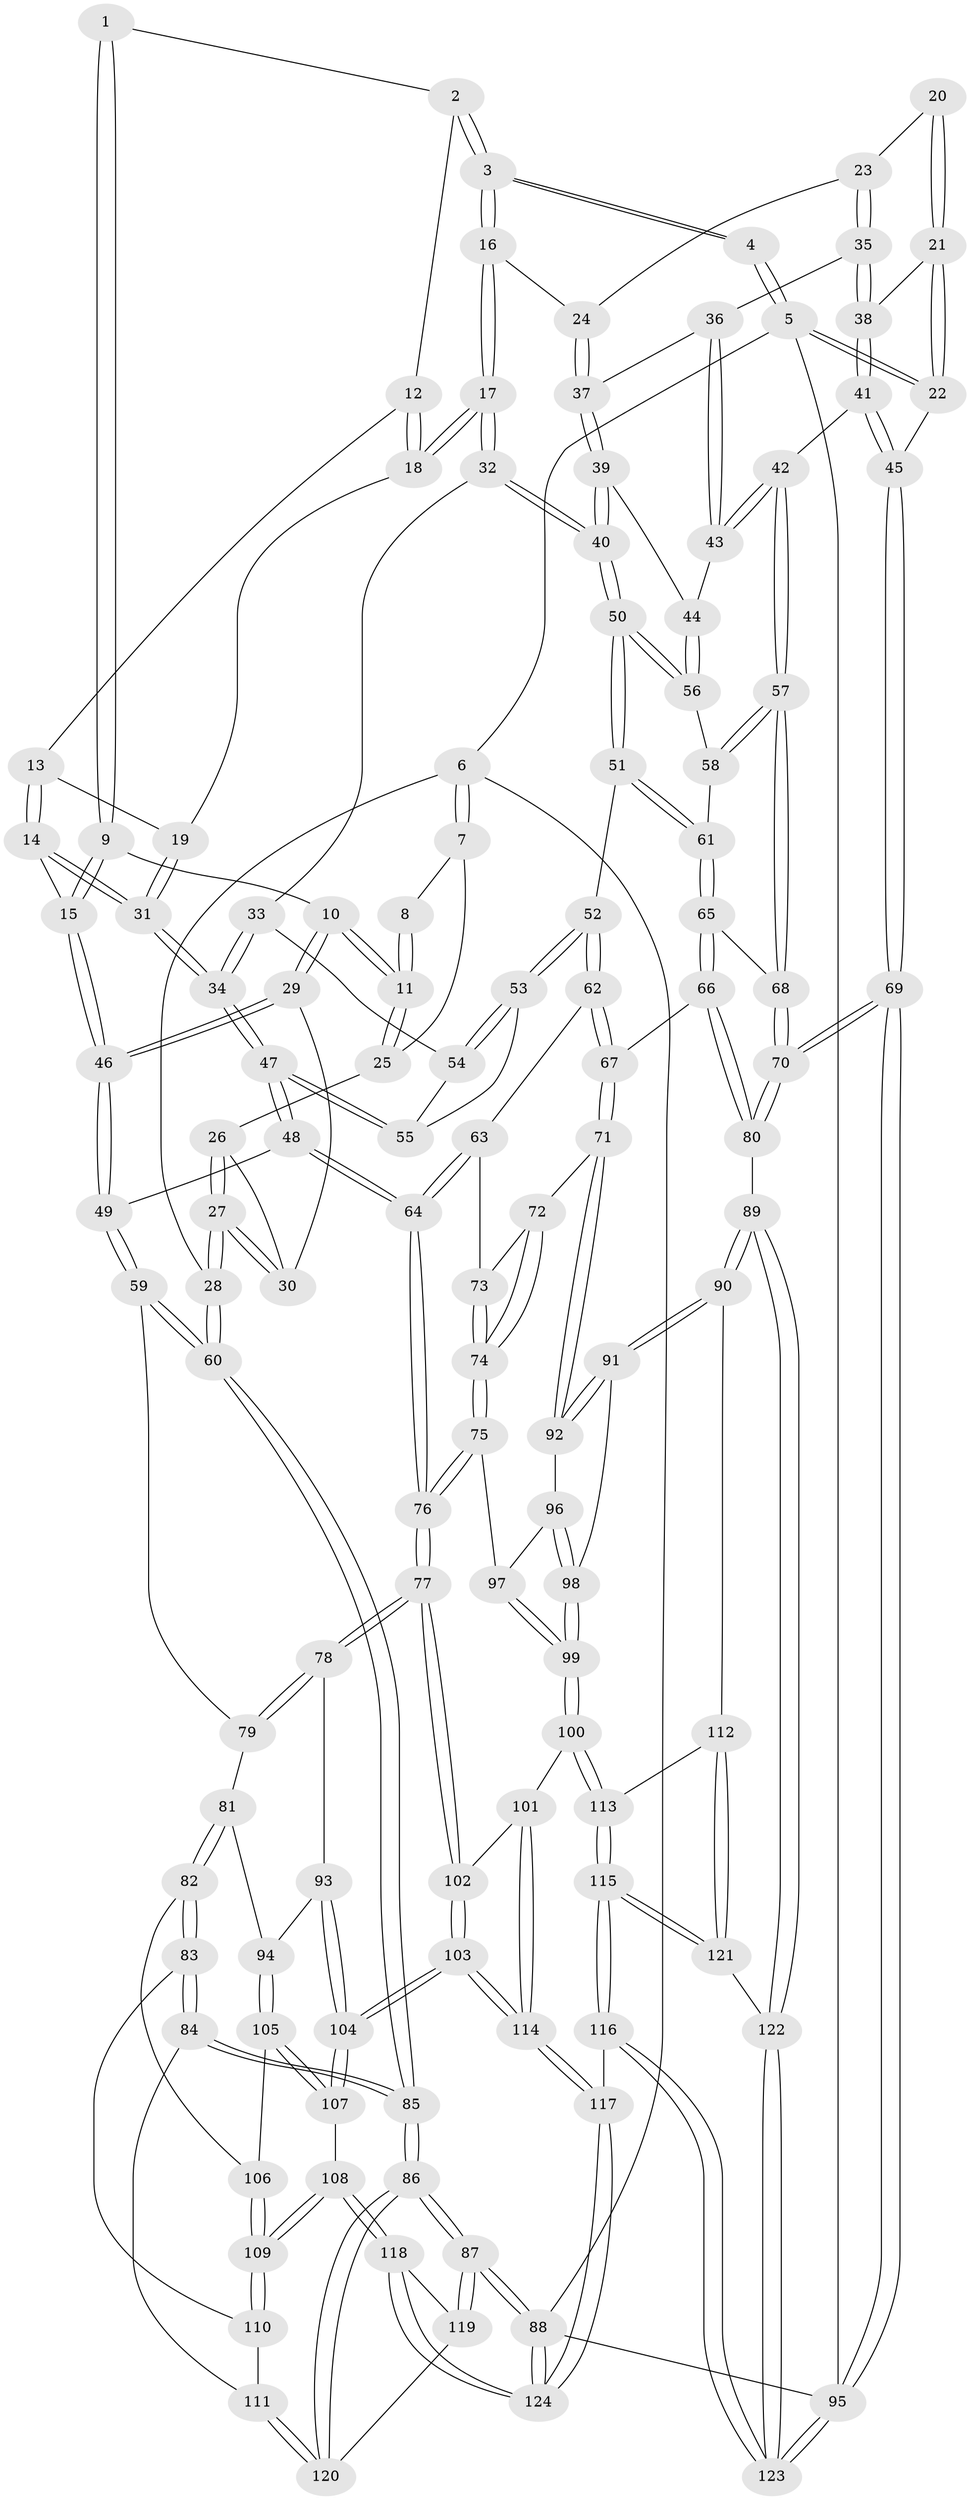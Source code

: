 // Generated by graph-tools (version 1.1) at 2025/38/03/09/25 02:38:26]
// undirected, 124 vertices, 307 edges
graph export_dot {
graph [start="1"]
  node [color=gray90,style=filled];
  1 [pos="+0.2670715933298101+0"];
  2 [pos="+0.4121873145430939+0"];
  3 [pos="+0.7035944134852825+0"];
  4 [pos="+0.8872358201448234+0"];
  5 [pos="+1+0"];
  6 [pos="+0+0"];
  7 [pos="+0+0"];
  8 [pos="+0.26247765152357466+0"];
  9 [pos="+0.3130579207766561+0.11179167053582813"];
  10 [pos="+0.22847764004319035+0.10273875202163356"];
  11 [pos="+0.21397175821606443+0.08567351853891836"];
  12 [pos="+0.40743867635066094+0"];
  13 [pos="+0.4046155698760267+0"];
  14 [pos="+0.33594629327107783+0.11962323043298148"];
  15 [pos="+0.3188048072464723+0.11477403225465568"];
  16 [pos="+0.6962205957365439+0"];
  17 [pos="+0.6469256324977833+0.027288564960631995"];
  18 [pos="+0.48711929441810786+0.05584740610505847"];
  19 [pos="+0.448845120119945+0.06904257801147334"];
  20 [pos="+0.9372334419069406+0.03572039421612402"];
  21 [pos="+1+0.08252341808142967"];
  22 [pos="+1+0"];
  23 [pos="+0.8583112557985387+0.07163332243242587"];
  24 [pos="+0.7724899451138093+0.0013040358345082078"];
  25 [pos="+0.13332754445132852+0.04826560767926168"];
  26 [pos="+0.10944820415729654+0.07375930363084411"];
  27 [pos="+0+0.18949907956460643"];
  28 [pos="+0+0.18946035432508826"];
  29 [pos="+0.1308622671868851+0.23377024219535153"];
  30 [pos="+0.11113755639966173+0.22706747470306424"];
  31 [pos="+0.36955731991376195+0.14203652128203245"];
  32 [pos="+0.6346114817027818+0.12597074390665938"];
  33 [pos="+0.6071520220370071+0.1454221710007555"];
  34 [pos="+0.41189898671932296+0.21934123749198992"];
  35 [pos="+0.9020239786213018+0.13377821497031553"];
  36 [pos="+0.8665496177608388+0.16246849788007622"];
  37 [pos="+0.8088711296399371+0.17917347342981513"];
  38 [pos="+0.9203075143929044+0.14037629157164377"];
  39 [pos="+0.8043442628215074+0.1837023432160582"];
  40 [pos="+0.6750793298729519+0.18564550127955626"];
  41 [pos="+0.971362744718522+0.31858840953081285"];
  42 [pos="+0.9172466081225468+0.3345183825978196"];
  43 [pos="+0.8527535478562317+0.2631224598770073"];
  44 [pos="+0.8198113101582041+0.24553148876851164"];
  45 [pos="+1+0.3519429608342065"];
  46 [pos="+0.193222676751914+0.3218503221418497"];
  47 [pos="+0.40173380087128413+0.3152200734024838"];
  48 [pos="+0.38744009015302405+0.34755442989900587"];
  49 [pos="+0.21360918693973602+0.36549593616540554"];
  50 [pos="+0.6989225943209084+0.2728661970668744"];
  51 [pos="+0.677556192601611+0.32231418853410615"];
  52 [pos="+0.6376456340068234+0.3485218898959018"];
  53 [pos="+0.6109326666074354+0.33069906228979146"];
  54 [pos="+0.5732497452344768+0.2508972062798099"];
  55 [pos="+0.521629945103006+0.300474380530331"];
  56 [pos="+0.705844394540936+0.27369119058014085"];
  57 [pos="+0.8992436925275613+0.3504563586872884"];
  58 [pos="+0.8011644564191236+0.32320032292650397"];
  59 [pos="+0.1795506600104669+0.4160380911011914"];
  60 [pos="+0+0.39139352384220966"];
  61 [pos="+0.7365970964908605+0.384289617269956"];
  62 [pos="+0.6317338820464906+0.36054368805145753"];
  63 [pos="+0.5157668736558946+0.419956762549785"];
  64 [pos="+0.4028316704993091+0.37308552428907804"];
  65 [pos="+0.7837062114828672+0.4521567492006478"];
  66 [pos="+0.7030762257186167+0.50591027806783"];
  67 [pos="+0.6649004104755671+0.5069765372454357"];
  68 [pos="+0.8394617499816552+0.4506402763169812"];
  69 [pos="+1+0.8075614436900573"];
  70 [pos="+0.9911132996804516+0.729295204744413"];
  71 [pos="+0.6253605134854332+0.5315168226827526"];
  72 [pos="+0.5634923853314758+0.49607400203178087"];
  73 [pos="+0.5301501447263237+0.44529328402983187"];
  74 [pos="+0.43392140281855174+0.5818518801913685"];
  75 [pos="+0.42541318160403246+0.5880564994741437"];
  76 [pos="+0.392808598231534+0.5899951068168748"];
  77 [pos="+0.38549598964355064+0.5977544689231976"];
  78 [pos="+0.3364695009210497+0.5923602182191001"];
  79 [pos="+0.1795870838336285+0.4262372433293309"];
  80 [pos="+0.8336242326894543+0.7342866960749223"];
  81 [pos="+0.14898959027666875+0.5116822781522214"];
  82 [pos="+0+0.609118185388795"];
  83 [pos="+0+0.6097283862236964"];
  84 [pos="+0+0.6057881286255075"];
  85 [pos="+0+0.5942277894182877"];
  86 [pos="+0+0.7966002695427431"];
  87 [pos="+0+1"];
  88 [pos="+0+1"];
  89 [pos="+0.8316817466708214+0.7348690633259575"];
  90 [pos="+0.7934207337595137+0.7345551697209278"];
  91 [pos="+0.6398837484663428+0.6882480795776973"];
  92 [pos="+0.6140323989731775+0.5780521288570521"];
  93 [pos="+0.24025581609515842+0.6296748419756807"];
  94 [pos="+0.1763618578503919+0.6212825095741712"];
  95 [pos="+1+1"];
  96 [pos="+0.5191263736459292+0.5996549002040811"];
  97 [pos="+0.47281346253000983+0.601553069058341"];
  98 [pos="+0.5838034059161448+0.7204250407521109"];
  99 [pos="+0.5718358204879788+0.7287203407598205"];
  100 [pos="+0.5703283077308421+0.7304147216903315"];
  101 [pos="+0.49262988826663345+0.7354134738282835"];
  102 [pos="+0.39375163155003184+0.7060106686930712"];
  103 [pos="+0.31258614789642586+0.8369023719890166"];
  104 [pos="+0.277407840001318+0.8241715888103214"];
  105 [pos="+0.16888024538716853+0.6301914878996754"];
  106 [pos="+0.12753835062840974+0.6647462395608547"];
  107 [pos="+0.26186063894107664+0.8226769188847145"];
  108 [pos="+0.1931606429520685+0.8237804519072505"];
  109 [pos="+0.1275505970664451+0.7531117789578715"];
  110 [pos="+0.08711165306830117+0.7599780379034877"];
  111 [pos="+0.0513795714481357+0.7855740731362828"];
  112 [pos="+0.6439854521096879+0.8518568245845779"];
  113 [pos="+0.5703385115585802+0.7307288647644609"];
  114 [pos="+0.4389474909809118+1"];
  115 [pos="+0.4879293847056203+1"];
  116 [pos="+0.4614279546285134+1"];
  117 [pos="+0.4571618931449503+1"];
  118 [pos="+0.10669586875917433+0.9044410459759352"];
  119 [pos="+0.08766110464788045+0.9039176252681337"];
  120 [pos="+0.03139620017179636+0.8204833046446338"];
  121 [pos="+0.587065016102366+0.9736543095249222"];
  122 [pos="+0.7417039800755443+0.9050302504634541"];
  123 [pos="+1+1"];
  124 [pos="+0.26006488350106244+1"];
  1 -- 2;
  1 -- 9;
  1 -- 9;
  2 -- 3;
  2 -- 3;
  2 -- 12;
  3 -- 4;
  3 -- 4;
  3 -- 16;
  3 -- 16;
  4 -- 5;
  4 -- 5;
  5 -- 6;
  5 -- 22;
  5 -- 22;
  5 -- 95;
  6 -- 7;
  6 -- 7;
  6 -- 28;
  6 -- 88;
  7 -- 8;
  7 -- 25;
  8 -- 11;
  8 -- 11;
  9 -- 10;
  9 -- 15;
  9 -- 15;
  10 -- 11;
  10 -- 11;
  10 -- 29;
  10 -- 29;
  11 -- 25;
  11 -- 25;
  12 -- 13;
  12 -- 18;
  12 -- 18;
  13 -- 14;
  13 -- 14;
  13 -- 19;
  14 -- 15;
  14 -- 31;
  14 -- 31;
  15 -- 46;
  15 -- 46;
  16 -- 17;
  16 -- 17;
  16 -- 24;
  17 -- 18;
  17 -- 18;
  17 -- 32;
  17 -- 32;
  18 -- 19;
  19 -- 31;
  19 -- 31;
  20 -- 21;
  20 -- 21;
  20 -- 23;
  21 -- 22;
  21 -- 22;
  21 -- 38;
  22 -- 45;
  23 -- 24;
  23 -- 35;
  23 -- 35;
  24 -- 37;
  24 -- 37;
  25 -- 26;
  26 -- 27;
  26 -- 27;
  26 -- 30;
  27 -- 28;
  27 -- 28;
  27 -- 30;
  27 -- 30;
  28 -- 60;
  28 -- 60;
  29 -- 30;
  29 -- 46;
  29 -- 46;
  31 -- 34;
  31 -- 34;
  32 -- 33;
  32 -- 40;
  32 -- 40;
  33 -- 34;
  33 -- 34;
  33 -- 54;
  34 -- 47;
  34 -- 47;
  35 -- 36;
  35 -- 38;
  35 -- 38;
  36 -- 37;
  36 -- 43;
  36 -- 43;
  37 -- 39;
  37 -- 39;
  38 -- 41;
  38 -- 41;
  39 -- 40;
  39 -- 40;
  39 -- 44;
  40 -- 50;
  40 -- 50;
  41 -- 42;
  41 -- 45;
  41 -- 45;
  42 -- 43;
  42 -- 43;
  42 -- 57;
  42 -- 57;
  43 -- 44;
  44 -- 56;
  44 -- 56;
  45 -- 69;
  45 -- 69;
  46 -- 49;
  46 -- 49;
  47 -- 48;
  47 -- 48;
  47 -- 55;
  47 -- 55;
  48 -- 49;
  48 -- 64;
  48 -- 64;
  49 -- 59;
  49 -- 59;
  50 -- 51;
  50 -- 51;
  50 -- 56;
  50 -- 56;
  51 -- 52;
  51 -- 61;
  51 -- 61;
  52 -- 53;
  52 -- 53;
  52 -- 62;
  52 -- 62;
  53 -- 54;
  53 -- 54;
  53 -- 55;
  54 -- 55;
  56 -- 58;
  57 -- 58;
  57 -- 58;
  57 -- 68;
  57 -- 68;
  58 -- 61;
  59 -- 60;
  59 -- 60;
  59 -- 79;
  60 -- 85;
  60 -- 85;
  61 -- 65;
  61 -- 65;
  62 -- 63;
  62 -- 67;
  62 -- 67;
  63 -- 64;
  63 -- 64;
  63 -- 73;
  64 -- 76;
  64 -- 76;
  65 -- 66;
  65 -- 66;
  65 -- 68;
  66 -- 67;
  66 -- 80;
  66 -- 80;
  67 -- 71;
  67 -- 71;
  68 -- 70;
  68 -- 70;
  69 -- 70;
  69 -- 70;
  69 -- 95;
  69 -- 95;
  70 -- 80;
  70 -- 80;
  71 -- 72;
  71 -- 92;
  71 -- 92;
  72 -- 73;
  72 -- 74;
  72 -- 74;
  73 -- 74;
  73 -- 74;
  74 -- 75;
  74 -- 75;
  75 -- 76;
  75 -- 76;
  75 -- 97;
  76 -- 77;
  76 -- 77;
  77 -- 78;
  77 -- 78;
  77 -- 102;
  77 -- 102;
  78 -- 79;
  78 -- 79;
  78 -- 93;
  79 -- 81;
  80 -- 89;
  81 -- 82;
  81 -- 82;
  81 -- 94;
  82 -- 83;
  82 -- 83;
  82 -- 106;
  83 -- 84;
  83 -- 84;
  83 -- 110;
  84 -- 85;
  84 -- 85;
  84 -- 111;
  85 -- 86;
  85 -- 86;
  86 -- 87;
  86 -- 87;
  86 -- 120;
  86 -- 120;
  87 -- 88;
  87 -- 88;
  87 -- 119;
  87 -- 119;
  88 -- 124;
  88 -- 124;
  88 -- 95;
  89 -- 90;
  89 -- 90;
  89 -- 122;
  89 -- 122;
  90 -- 91;
  90 -- 91;
  90 -- 112;
  91 -- 92;
  91 -- 92;
  91 -- 98;
  92 -- 96;
  93 -- 94;
  93 -- 104;
  93 -- 104;
  94 -- 105;
  94 -- 105;
  95 -- 123;
  95 -- 123;
  96 -- 97;
  96 -- 98;
  96 -- 98;
  97 -- 99;
  97 -- 99;
  98 -- 99;
  98 -- 99;
  99 -- 100;
  99 -- 100;
  100 -- 101;
  100 -- 113;
  100 -- 113;
  101 -- 102;
  101 -- 114;
  101 -- 114;
  102 -- 103;
  102 -- 103;
  103 -- 104;
  103 -- 104;
  103 -- 114;
  103 -- 114;
  104 -- 107;
  104 -- 107;
  105 -- 106;
  105 -- 107;
  105 -- 107;
  106 -- 109;
  106 -- 109;
  107 -- 108;
  108 -- 109;
  108 -- 109;
  108 -- 118;
  108 -- 118;
  109 -- 110;
  109 -- 110;
  110 -- 111;
  111 -- 120;
  111 -- 120;
  112 -- 113;
  112 -- 121;
  112 -- 121;
  113 -- 115;
  113 -- 115;
  114 -- 117;
  114 -- 117;
  115 -- 116;
  115 -- 116;
  115 -- 121;
  115 -- 121;
  116 -- 117;
  116 -- 123;
  116 -- 123;
  117 -- 124;
  117 -- 124;
  118 -- 119;
  118 -- 124;
  118 -- 124;
  119 -- 120;
  121 -- 122;
  122 -- 123;
  122 -- 123;
}
